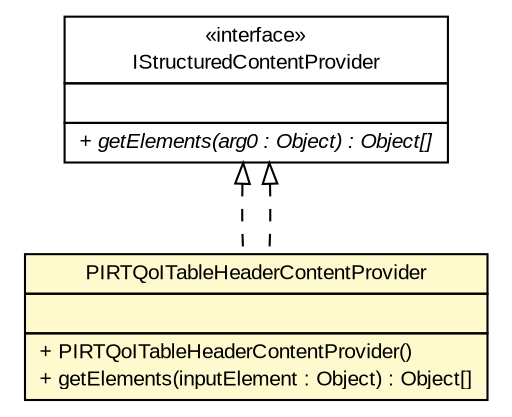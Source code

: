 #!/usr/local/bin/dot
#
# Class diagram 
# Generated by UMLGraph version R5_6-24-gf6e263 (http://www.umlgraph.org/)
#

digraph G {
	edge [fontname="arial",fontsize=10,labelfontname="arial",labelfontsize=10];
	node [fontname="arial",fontsize=10,shape=plaintext];
	nodesep=0.25;
	ranksep=0.5;
	// gov.sandia.cf.parts.ui.pirt.editors.PIRTQoITableHeaderContentProvider
	c339922 [label=<<table title="gov.sandia.cf.parts.ui.pirt.editors.PIRTQoITableHeaderContentProvider" border="0" cellborder="1" cellspacing="0" cellpadding="2" port="p" bgcolor="lemonChiffon" href="./PIRTQoITableHeaderContentProvider.html">
		<tr><td><table border="0" cellspacing="0" cellpadding="1">
<tr><td align="center" balign="center"> PIRTQoITableHeaderContentProvider </td></tr>
		</table></td></tr>
		<tr><td><table border="0" cellspacing="0" cellpadding="1">
<tr><td align="left" balign="left">  </td></tr>
		</table></td></tr>
		<tr><td><table border="0" cellspacing="0" cellpadding="1">
<tr><td align="left" balign="left"> + PIRTQoITableHeaderContentProvider() </td></tr>
<tr><td align="left" balign="left"> + getElements(inputElement : Object) : Object[] </td></tr>
		</table></td></tr>
		</table>>, URL="./PIRTQoITableHeaderContentProvider.html", fontname="arial", fontcolor="black", fontsize=10.0];
	//gov.sandia.cf.parts.ui.pirt.editors.PIRTQoITableHeaderContentProvider implements org.eclipse.jface.viewers.IStructuredContentProvider
	c340050:p -> c339922:p [dir=back,arrowtail=empty,style=dashed];
	//gov.sandia.cf.parts.ui.pirt.editors.PIRTQoITableHeaderContentProvider implements org.eclipse.jface.viewers.IStructuredContentProvider
	c340050:p -> c339922:p [dir=back,arrowtail=empty,style=dashed];
	// org.eclipse.jface.viewers.IStructuredContentProvider
	c340050 [label=<<table title="org.eclipse.jface.viewers.IStructuredContentProvider" border="0" cellborder="1" cellspacing="0" cellpadding="2" port="p" href="http://java.sun.com/j2se/1.4.2/docs/api/org/eclipse/jface/viewers/IStructuredContentProvider.html">
		<tr><td><table border="0" cellspacing="0" cellpadding="1">
<tr><td align="center" balign="center"> &#171;interface&#187; </td></tr>
<tr><td align="center" balign="center"> IStructuredContentProvider </td></tr>
		</table></td></tr>
		<tr><td><table border="0" cellspacing="0" cellpadding="1">
<tr><td align="left" balign="left">  </td></tr>
		</table></td></tr>
		<tr><td><table border="0" cellspacing="0" cellpadding="1">
<tr><td align="left" balign="left"><font face="arial italic" point-size="10.0"> + getElements(arg0 : Object) : Object[] </font></td></tr>
		</table></td></tr>
		</table>>, URL="http://java.sun.com/j2se/1.4.2/docs/api/org/eclipse/jface/viewers/IStructuredContentProvider.html", fontname="arial", fontcolor="black", fontsize=10.0];
}


